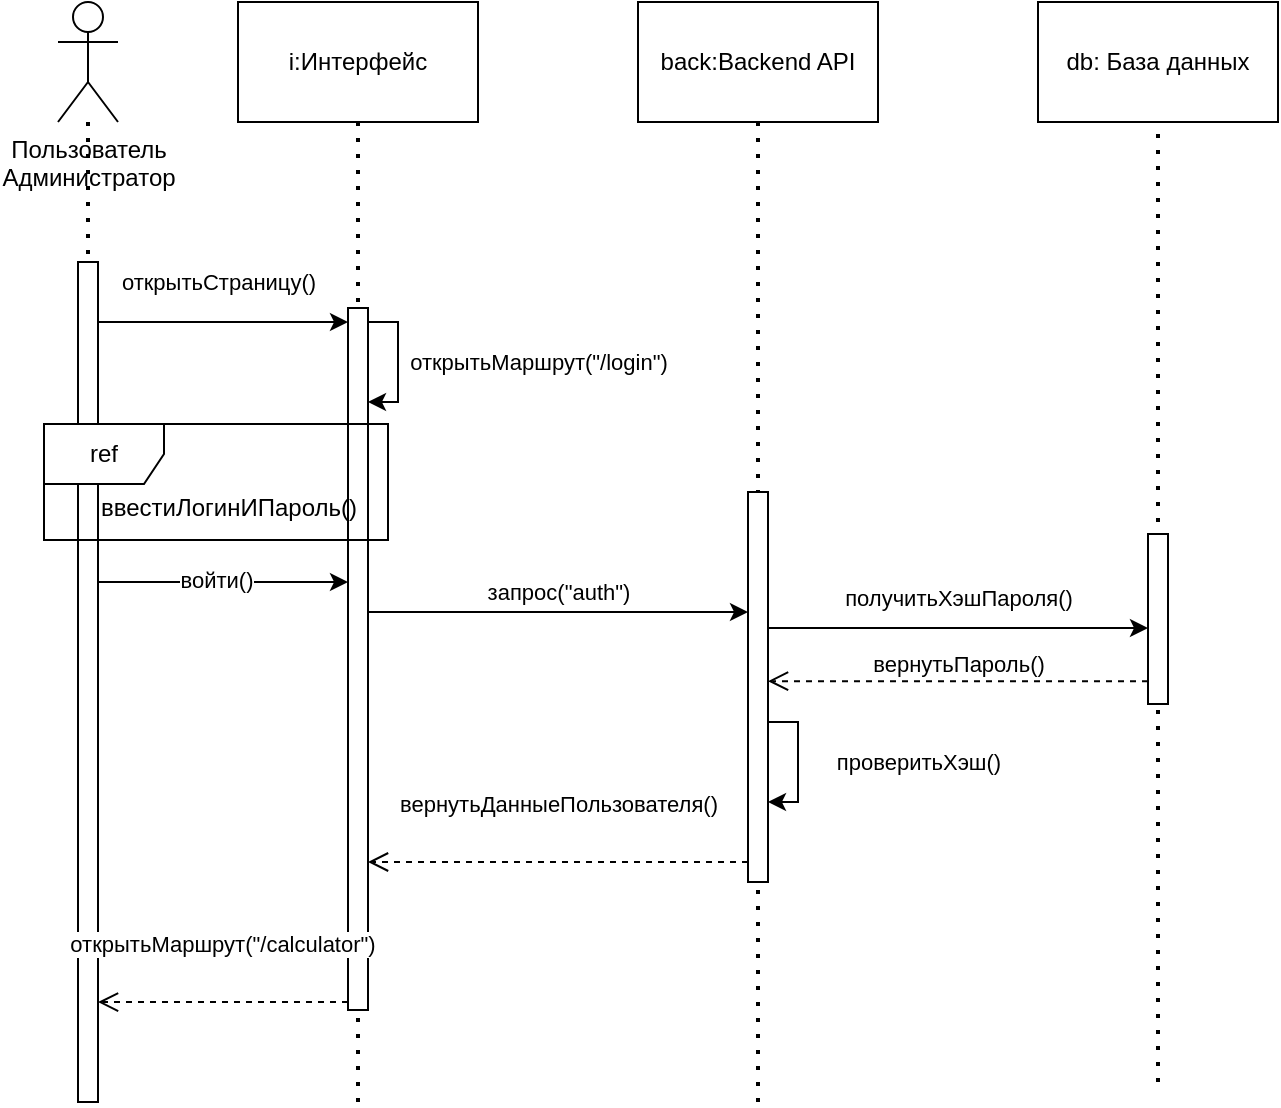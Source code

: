 <mxfile version="24.5.4" type="github">
  <diagram name="Page-1" id="aB9B_kmvD5LPQLzXaxsO">
    <mxGraphModel dx="1195" dy="651" grid="0" gridSize="10" guides="1" tooltips="1" connect="1" arrows="1" fold="1" page="1" pageScale="1" pageWidth="850" pageHeight="1100" math="0" shadow="0">
      <root>
        <mxCell id="0" />
        <mxCell id="1" parent="0" />
        <mxCell id="fii8BqvApGAD8kVRvgkT-11" value="" style="endArrow=none;dashed=1;html=1;dashPattern=1 3;strokeWidth=2;rounded=0;entryX=0.5;entryY=1;entryDx=0;entryDy=0;" parent="1" target="fii8BqvApGAD8kVRvgkT-5" edge="1">
          <mxGeometry width="50" height="50" relative="1" as="geometry">
            <mxPoint x="420" y="570" as="sourcePoint" />
            <mxPoint x="270" y="250" as="targetPoint" />
          </mxGeometry>
        </mxCell>
        <mxCell id="fii8BqvApGAD8kVRvgkT-12" value="" style="endArrow=none;dashed=1;html=1;dashPattern=1 3;strokeWidth=2;rounded=0;entryX=0.5;entryY=1;entryDx=0;entryDy=0;" parent="1" target="fii8BqvApGAD8kVRvgkT-2" edge="1">
          <mxGeometry width="50" height="50" relative="1" as="geometry">
            <mxPoint x="220" y="570" as="sourcePoint" />
            <mxPoint x="270" y="250" as="targetPoint" />
          </mxGeometry>
        </mxCell>
        <mxCell id="fii8BqvApGAD8kVRvgkT-13" value="" style="endArrow=none;dashed=1;html=1;dashPattern=1 3;strokeWidth=2;rounded=0;entryX=0.5;entryY=1;entryDx=0;entryDy=0;" parent="1" target="fii8BqvApGAD8kVRvgkT-7" edge="1">
          <mxGeometry width="50" height="50" relative="1" as="geometry">
            <mxPoint x="620" y="560" as="sourcePoint" />
            <mxPoint x="270" y="250" as="targetPoint" />
          </mxGeometry>
        </mxCell>
        <mxCell id="fii8BqvApGAD8kVRvgkT-1" value="&lt;div&gt;Пользователь&lt;/div&gt;&lt;div&gt;Администратор&lt;/div&gt;" style="shape=umlActor;verticalLabelPosition=bottom;verticalAlign=top;html=1;outlineConnect=0;align=center;horizontal=1;labelPosition=center;" parent="1" vertex="1">
          <mxGeometry x="70" y="20" width="30" height="60" as="geometry" />
        </mxCell>
        <mxCell id="fii8BqvApGAD8kVRvgkT-2" value="i:Интерфейс" style="rounded=0;whiteSpace=wrap;html=1;" parent="1" vertex="1">
          <mxGeometry x="160" y="20" width="120" height="60" as="geometry" />
        </mxCell>
        <mxCell id="fii8BqvApGAD8kVRvgkT-3" value="" style="html=1;points=[[0,0,0,0,5],[0,1,0,0,-5],[1,0,0,0,5],[1,1,0,0,-5]];perimeter=orthogonalPerimeter;outlineConnect=0;targetShapes=umlLifeline;portConstraint=eastwest;newEdgeStyle={&quot;curved&quot;:0,&quot;rounded&quot;:0};" parent="1" vertex="1">
          <mxGeometry x="80" y="150" width="10" height="420" as="geometry" />
        </mxCell>
        <mxCell id="fii8BqvApGAD8kVRvgkT-4" value="" style="html=1;points=[[0,0,0,0,5],[0,1,0,0,-5],[1,0,0,0,5],[1,1,0,0,-5]];perimeter=orthogonalPerimeter;outlineConnect=0;targetShapes=umlLifeline;portConstraint=eastwest;newEdgeStyle={&quot;curved&quot;:0,&quot;rounded&quot;:0};" parent="1" vertex="1">
          <mxGeometry x="215" y="173" width="10" height="351" as="geometry" />
        </mxCell>
        <mxCell id="fii8BqvApGAD8kVRvgkT-5" value="back:Backend API" style="rounded=0;whiteSpace=wrap;html=1;" parent="1" vertex="1">
          <mxGeometry x="360" y="20" width="120" height="60" as="geometry" />
        </mxCell>
        <mxCell id="fii8BqvApGAD8kVRvgkT-6" value="" style="html=1;points=[[0,0,0,0,5],[0,1,0,0,-5],[1,0,0,0,5],[1,1,0,0,-5]];perimeter=orthogonalPerimeter;outlineConnect=0;targetShapes=umlLifeline;portConstraint=eastwest;newEdgeStyle={&quot;curved&quot;:0,&quot;rounded&quot;:0};" parent="1" vertex="1">
          <mxGeometry x="415" y="265" width="10" height="195" as="geometry" />
        </mxCell>
        <mxCell id="fii8BqvApGAD8kVRvgkT-7" value="db: База данных" style="rounded=0;whiteSpace=wrap;html=1;" parent="1" vertex="1">
          <mxGeometry x="560" y="20" width="120" height="60" as="geometry" />
        </mxCell>
        <mxCell id="fii8BqvApGAD8kVRvgkT-8" value="" style="html=1;points=[[0,0,0,0,5],[0,1,0,0,-5],[1,0,0,0,5],[1,1,0,0,-5]];perimeter=orthogonalPerimeter;outlineConnect=0;targetShapes=umlLifeline;portConstraint=eastwest;newEdgeStyle={&quot;curved&quot;:0,&quot;rounded&quot;:0};" parent="1" vertex="1">
          <mxGeometry x="615" y="286" width="10" height="85" as="geometry" />
        </mxCell>
        <mxCell id="fii8BqvApGAD8kVRvgkT-9" value="" style="endArrow=classic;html=1;rounded=0;" parent="1" source="fii8BqvApGAD8kVRvgkT-3" target="fii8BqvApGAD8kVRvgkT-4" edge="1">
          <mxGeometry width="50" height="50" relative="1" as="geometry">
            <mxPoint x="230" y="280" as="sourcePoint" />
            <mxPoint x="210" y="230" as="targetPoint" />
            <Array as="points">
              <mxPoint x="160" y="180" />
            </Array>
          </mxGeometry>
        </mxCell>
        <mxCell id="fii8BqvApGAD8kVRvgkT-10" value="открытьСтраницу()" style="edgeLabel;html=1;align=center;verticalAlign=middle;resizable=0;points=[];" parent="fii8BqvApGAD8kVRvgkT-9" vertex="1" connectable="0">
          <mxGeometry x="-0.23" y="1" relative="1" as="geometry">
            <mxPoint x="12" y="-19" as="offset" />
          </mxGeometry>
        </mxCell>
        <mxCell id="fii8BqvApGAD8kVRvgkT-14" value="" style="endArrow=none;dashed=1;html=1;dashPattern=1 3;strokeWidth=2;rounded=0;" parent="1" source="fii8BqvApGAD8kVRvgkT-1" target="fii8BqvApGAD8kVRvgkT-3" edge="1">
          <mxGeometry width="50" height="50" relative="1" as="geometry">
            <mxPoint x="220" y="300" as="sourcePoint" />
            <mxPoint x="270" y="250" as="targetPoint" />
          </mxGeometry>
        </mxCell>
        <mxCell id="fii8BqvApGAD8kVRvgkT-15" value="" style="endArrow=classic;html=1;rounded=0;" parent="1" source="fii8BqvApGAD8kVRvgkT-4" target="fii8BqvApGAD8kVRvgkT-4" edge="1">
          <mxGeometry width="50" height="50" relative="1" as="geometry">
            <mxPoint x="220" y="300" as="sourcePoint" />
            <mxPoint x="270" y="250" as="targetPoint" />
            <Array as="points">
              <mxPoint x="240" y="180" />
              <mxPoint x="240" y="220" />
            </Array>
          </mxGeometry>
        </mxCell>
        <mxCell id="fii8BqvApGAD8kVRvgkT-16" value="открытьМаршрут(&quot;/login&quot;)" style="edgeLabel;html=1;align=center;verticalAlign=middle;resizable=0;points=[];" parent="fii8BqvApGAD8kVRvgkT-15" vertex="1" connectable="0">
          <mxGeometry y="-2" relative="1" as="geometry">
            <mxPoint x="72" as="offset" />
          </mxGeometry>
        </mxCell>
        <mxCell id="fii8BqvApGAD8kVRvgkT-17" value="" style="endArrow=classic;html=1;rounded=0;" parent="1" source="fii8BqvApGAD8kVRvgkT-4" target="fii8BqvApGAD8kVRvgkT-6" edge="1">
          <mxGeometry width="50" height="50" relative="1" as="geometry">
            <mxPoint x="180" y="300" as="sourcePoint" />
            <mxPoint x="230" y="250" as="targetPoint" />
            <Array as="points">
              <mxPoint x="315" y="325" />
            </Array>
          </mxGeometry>
        </mxCell>
        <mxCell id="fii8BqvApGAD8kVRvgkT-18" value="запрос(&quot;auth&quot;)" style="edgeLabel;html=1;align=center;verticalAlign=middle;resizable=0;points=[];" parent="fii8BqvApGAD8kVRvgkT-17" vertex="1" connectable="0">
          <mxGeometry x="-0.17" y="-1" relative="1" as="geometry">
            <mxPoint x="16" y="-11" as="offset" />
          </mxGeometry>
        </mxCell>
        <mxCell id="fii8BqvApGAD8kVRvgkT-19" value="" style="endArrow=classic;html=1;rounded=0;" parent="1" source="fii8BqvApGAD8kVRvgkT-6" target="fii8BqvApGAD8kVRvgkT-8" edge="1">
          <mxGeometry width="50" height="50" relative="1" as="geometry">
            <mxPoint x="180" y="300" as="sourcePoint" />
            <mxPoint x="230" y="250" as="targetPoint" />
            <Array as="points">
              <mxPoint x="520" y="333" />
            </Array>
          </mxGeometry>
        </mxCell>
        <mxCell id="fii8BqvApGAD8kVRvgkT-20" value="получитьХэшПароля()" style="edgeLabel;html=1;align=center;verticalAlign=middle;resizable=0;points=[];" parent="fii8BqvApGAD8kVRvgkT-19" vertex="1" connectable="0">
          <mxGeometry x="-0.135" y="-2" relative="1" as="geometry">
            <mxPoint x="13" y="-17" as="offset" />
          </mxGeometry>
        </mxCell>
        <mxCell id="fii8BqvApGAD8kVRvgkT-21" value="вернутьПароль()" style="html=1;verticalAlign=bottom;endArrow=open;dashed=1;endSize=8;curved=0;rounded=0;" parent="1" edge="1">
          <mxGeometry relative="1" as="geometry">
            <mxPoint x="615" y="359.58" as="sourcePoint" />
            <mxPoint x="425" y="359.58" as="targetPoint" />
            <Array as="points">
              <mxPoint x="513" y="359.58" />
            </Array>
          </mxGeometry>
        </mxCell>
        <mxCell id="fii8BqvApGAD8kVRvgkT-22" value="" style="endArrow=classic;html=1;rounded=0;" parent="1" source="fii8BqvApGAD8kVRvgkT-6" edge="1">
          <mxGeometry width="50" height="50" relative="1" as="geometry">
            <mxPoint x="425" y="380" as="sourcePoint" />
            <mxPoint x="425" y="420" as="targetPoint" />
            <Array as="points">
              <mxPoint x="440" y="380" />
              <mxPoint x="440" y="420" />
            </Array>
          </mxGeometry>
        </mxCell>
        <mxCell id="fii8BqvApGAD8kVRvgkT-23" value="проверитьХэш()" style="edgeLabel;html=1;align=center;verticalAlign=middle;resizable=0;points=[];" parent="fii8BqvApGAD8kVRvgkT-22" vertex="1" connectable="0">
          <mxGeometry y="-2" relative="1" as="geometry">
            <mxPoint x="62" as="offset" />
          </mxGeometry>
        </mxCell>
        <mxCell id="fii8BqvApGAD8kVRvgkT-24" value="вернутьДанныеПользователя()" style="html=1;verticalAlign=bottom;endArrow=open;dashed=1;endSize=8;curved=0;rounded=0;" parent="1" source="fii8BqvApGAD8kVRvgkT-6" target="fii8BqvApGAD8kVRvgkT-4" edge="1">
          <mxGeometry y="-20" relative="1" as="geometry">
            <mxPoint x="250" y="350" as="sourcePoint" />
            <mxPoint x="170" y="350" as="targetPoint" />
            <Array as="points">
              <mxPoint x="320" y="450" />
            </Array>
            <mxPoint as="offset" />
          </mxGeometry>
        </mxCell>
        <mxCell id="fii8BqvApGAD8kVRvgkT-25" value="&lt;div&gt;открытьМаршрут(&quot;/calculator&quot;)&lt;/div&gt;" style="html=1;verticalAlign=bottom;endArrow=open;dashed=1;endSize=8;curved=0;rounded=0;entryX=1;entryY=0.881;entryDx=0;entryDy=0;entryPerimeter=0;" parent="1" source="fii8BqvApGAD8kVRvgkT-4" target="fii8BqvApGAD8kVRvgkT-3" edge="1">
          <mxGeometry y="-20" relative="1" as="geometry">
            <mxPoint x="425" y="460" as="sourcePoint" />
            <mxPoint x="235" y="460" as="targetPoint" />
            <Array as="points">
              <mxPoint x="210" y="520" />
            </Array>
            <mxPoint as="offset" />
          </mxGeometry>
        </mxCell>
        <mxCell id="fii8BqvApGAD8kVRvgkT-26" value="ввестиЛогинИПароль()" style="text;html=1;align=center;verticalAlign=middle;resizable=0;points=[];autosize=1;strokeColor=none;fillColor=none;" parent="1" vertex="1">
          <mxGeometry x="80" y="260" width="149" height="26" as="geometry" />
        </mxCell>
        <mxCell id="fii8BqvApGAD8kVRvgkT-27" value="ref" style="shape=umlFrame;whiteSpace=wrap;html=1;pointerEvents=0;labelBackgroundColor=default;" parent="1" vertex="1">
          <mxGeometry x="63" y="231" width="172" height="58" as="geometry" />
        </mxCell>
        <mxCell id="fii8BqvApGAD8kVRvgkT-28" value="" style="endArrow=classic;html=1;rounded=0;" parent="1" edge="1">
          <mxGeometry width="50" height="50" relative="1" as="geometry">
            <mxPoint x="90" y="310" as="sourcePoint" />
            <mxPoint x="215" y="310" as="targetPoint" />
            <Array as="points">
              <mxPoint x="161" y="310" />
            </Array>
          </mxGeometry>
        </mxCell>
        <mxCell id="fii8BqvApGAD8kVRvgkT-29" value="войти()" style="edgeLabel;html=1;align=center;verticalAlign=middle;resizable=0;points=[];" parent="fii8BqvApGAD8kVRvgkT-28" vertex="1" connectable="0">
          <mxGeometry x="-0.042" y="1" relative="1" as="geometry">
            <mxPoint x="-1" as="offset" />
          </mxGeometry>
        </mxCell>
      </root>
    </mxGraphModel>
  </diagram>
</mxfile>
